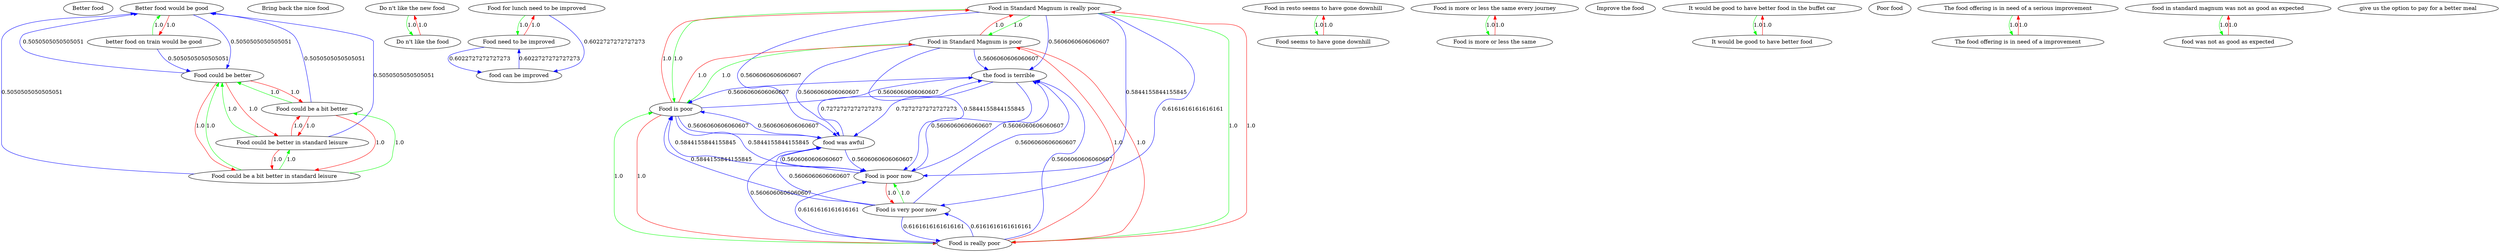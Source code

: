 digraph rawGraph {
"Better food";"Better food would be good";"Bring back the nice food";"Do n't like the new food";"Do n't like the food";"Food could be a bit better in standard leisure";"Food could be better in standard leisure";"Food could be better";"Food could be a bit better";"Food for lunch need to be improved";"Food need to be improved";"Food in Standard Magnum is really poor";"Food in Standard Magnum is poor";"Food is poor";"Food is really poor";"Food in resto seems to have gone downhill";"Food seems to have gone downhill";"Food is more or less the same every journey";"Food is more or less the same";"Food is very poor now";"Food is poor now";"Improve the food";"It would be good to have better food in the buffet car";"It would be good to have better food";"Poor food";"The food offering is in need of a serious improvement";"The food offering is in need of a improvement";"better food on train would be good";"food can be improved";"food in standard magnum was not as good as expected";"food was not as good as expected";"food was awful";"give us the option to pay for a better meal";"the food is terrible";"Do n't like the new food" -> "Do n't like the food" [label=1.0] [color=green]
"Do n't like the food" -> "Do n't like the new food" [label=1.0] [color=red]
"Food could be a bit better in standard leisure" -> "Food could be better in standard leisure" [label=1.0] [color=green]
"Food could be better in standard leisure" -> "Food could be better" [label=1.0] [color=green]
"Food could be a bit better in standard leisure" -> "Food could be a bit better" [label=1.0] [color=green]
"Food could be a bit better" -> "Food could be better" [label=1.0] [color=green]
"Food could be a bit better in standard leisure" -> "Food could be better" [label=1.0] [color=green]
"Food could be better in standard leisure" -> "Food could be a bit better in standard leisure" [label=1.0] [color=red]
"Food could be better in standard leisure" -> "Food could be a bit better" [label=1.0] [color=red]
"Food could be better" -> "Food could be a bit better in standard leisure" [label=1.0] [color=red]
"Food could be better" -> "Food could be better in standard leisure" [label=1.0] [color=red]
"Food could be better" -> "Food could be a bit better" [label=1.0] [color=red]
"Food could be a bit better" -> "Food could be a bit better in standard leisure" [label=1.0] [color=red]
"Food could be a bit better" -> "Food could be better in standard leisure" [label=1.0] [color=red]
"Food could be better" -> "Better food would be good" [label=0.5050505050505051] [color=blue]
"Better food would be good" -> "Food could be better" [label=0.5050505050505051] [color=blue]
"Food could be a bit better in standard leisure" -> "Better food would be good" [label=0.5050505050505051] [color=blue]
"Food could be better in standard leisure" -> "Better food would be good" [label=0.5050505050505051] [color=blue]
"Food could be a bit better" -> "Better food would be good" [label=0.5050505050505051] [color=blue]
"Food for lunch need to be improved" -> "Food need to be improved" [label=1.0] [color=green]
"Food need to be improved" -> "Food for lunch need to be improved" [label=1.0] [color=red]
"Food in Standard Magnum is really poor" -> "Food in Standard Magnum is poor" [label=1.0] [color=green]
"Food in Standard Magnum is poor" -> "Food is poor" [label=1.0] [color=green]
"Food in Standard Magnum is really poor" -> "Food is really poor" [label=1.0] [color=green]
"Food is really poor" -> "Food is poor" [label=1.0] [color=green]
"Food in Standard Magnum is really poor" -> "Food is poor" [label=1.0] [color=green]
"Food in Standard Magnum is poor" -> "Food in Standard Magnum is really poor" [label=1.0] [color=red]
"Food in Standard Magnum is poor" -> "Food is really poor" [label=1.0] [color=red]
"Food is poor" -> "Food in Standard Magnum is really poor" [label=1.0] [color=red]
"Food is poor" -> "Food in Standard Magnum is poor" [label=1.0] [color=red]
"Food is poor" -> "Food is really poor" [label=1.0] [color=red]
"Food is really poor" -> "Food in Standard Magnum is really poor" [label=1.0] [color=red]
"Food is really poor" -> "Food in Standard Magnum is poor" [label=1.0] [color=red]
"Food in resto seems to have gone downhill" -> "Food seems to have gone downhill" [label=1.0] [color=green]
"Food seems to have gone downhill" -> "Food in resto seems to have gone downhill" [label=1.0] [color=red]
"Food is more or less the same every journey" -> "Food is more or less the same" [label=1.0] [color=green]
"Food is more or less the same" -> "Food is more or less the same every journey" [label=1.0] [color=red]
"Food is very poor now" -> "Food is poor now" [label=1.0] [color=green]
"Food is poor now" -> "Food is very poor now" [label=1.0] [color=red]
"Food is poor now" -> "Food is poor" [label=0.5844155844155845] [color=blue]
"Food is poor" -> "Food is poor now" [label=0.5844155844155845] [color=blue]
"Food is really poor" -> "Food is very poor now" [label=0.6161616161616161] [color=blue]
"Food is very poor now" -> "Food is really poor" [label=0.6161616161616161] [color=blue]
"It would be good to have better food in the buffet car" -> "It would be good to have better food" [label=1.0] [color=green]
"It would be good to have better food" -> "It would be good to have better food in the buffet car" [label=1.0] [color=red]
"The food offering is in need of a serious improvement" -> "The food offering is in need of a improvement" [label=1.0] [color=green]
"The food offering is in need of a improvement" -> "The food offering is in need of a serious improvement" [label=1.0] [color=red]
"better food on train would be good" -> "Better food would be good" [label=1.0] [color=green]
"Better food would be good" -> "better food on train would be good" [label=1.0] [color=red]
"Food need to be improved" -> "food can be improved" [label=0.6022727272727273] [color=blue]
"food can be improved" -> "Food need to be improved" [label=0.6022727272727273] [color=blue]
"food in standard magnum was not as good as expected" -> "food was not as good as expected" [label=1.0] [color=green]
"food was not as good as expected" -> "food in standard magnum was not as good as expected" [label=1.0] [color=red]
"Food is poor" -> "food was awful" [label=0.5606060606060607] [color=blue]
"food was awful" -> "Food is poor" [label=0.5606060606060607] [color=blue]
"the food is terrible" -> "Food is poor" [label=0.5606060606060607] [color=blue]
"Food is poor" -> "the food is terrible" [label=0.5606060606060607] [color=blue]
"food was awful" -> "the food is terrible" [label=0.7272727272727273] [color=blue]
"the food is terrible" -> "food was awful" [label=0.7272727272727273] [color=blue]
"Food for lunch need to be improved" -> "food can be improved" [label=0.6022727272727273] [color=blue]
"Food in Standard Magnum is really poor" -> "Food is very poor now" [label=0.6161616161616161] [color=blue]
"Food in Standard Magnum is really poor" -> "Food is poor now" [label=0.5844155844155845] [color=blue]
"Food in Standard Magnum is really poor" -> "the food is terrible" [label=0.5606060606060607] [color=blue]
"Food in Standard Magnum is really poor" -> "food was awful" [label=0.5606060606060607] [color=blue]
"Food in Standard Magnum is poor" -> "Food is poor now" [label=0.5844155844155845] [color=blue]
"Food in Standard Magnum is poor" -> "the food is terrible" [label=0.5606060606060607] [color=blue]
"Food in Standard Magnum is poor" -> "food was awful" [label=0.5606060606060607] [color=blue]
"Food is really poor" -> "Food is poor now" [label=0.6161616161616161] [color=blue]
"Food is really poor" -> "the food is terrible" [label=0.5606060606060607] [color=blue]
"Food is really poor" -> "food was awful" [label=0.5606060606060607] [color=blue]
"Food is very poor now" -> "the food is terrible" [label=0.5606060606060607] [color=blue]
"Food is very poor now" -> "food was awful" [label=0.5606060606060607] [color=blue]
"Food is very poor now" -> "Food is poor" [label=0.5844155844155845] [color=blue]
"Food is poor now" -> "the food is terrible" [label=0.5606060606060607] [color=blue]
"Food is poor now" -> "food was awful" [label=0.5606060606060607] [color=blue]
"better food on train would be good" -> "Food could be better" [label=0.5050505050505051] [color=blue]
"food was awful" -> "Food is poor now" [label=0.5606060606060607] [color=blue]
"the food is terrible" -> "Food is poor now" [label=0.5606060606060607] [color=blue]
}